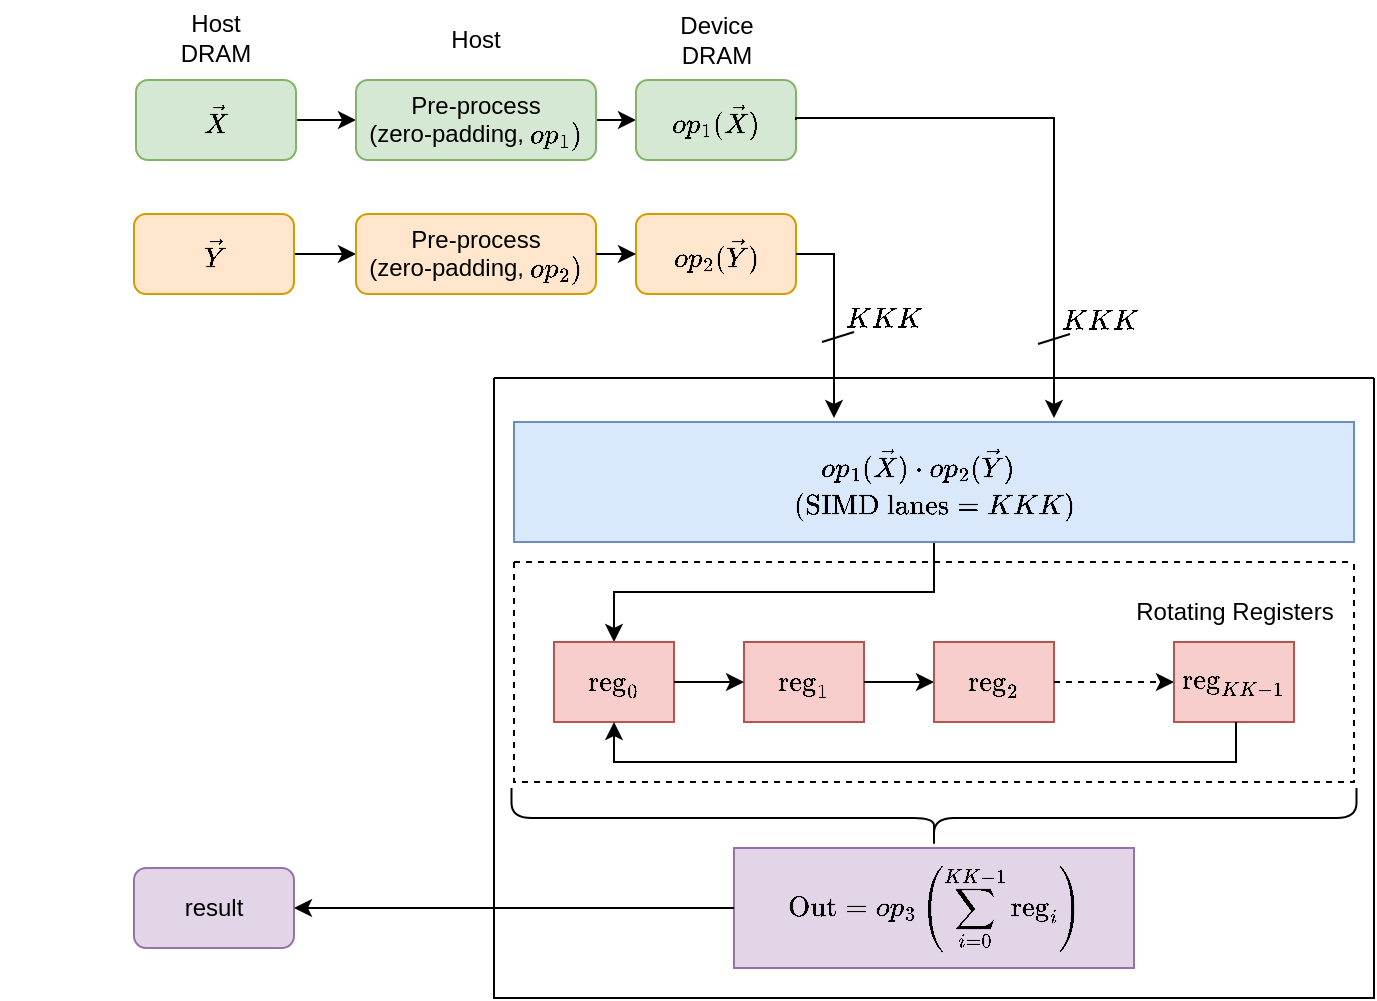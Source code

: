 <mxfile version="21.6.8" type="device" pages="2">
  <diagram name="第 1 页" id="Y-y1O7PK19iAqBLVmCbd">
    <mxGraphModel dx="1102" dy="572" grid="1" gridSize="10" guides="1" tooltips="1" connect="1" arrows="1" fold="1" page="1" pageScale="1" pageWidth="850" pageHeight="1100" math="1" shadow="0">
      <root>
        <mxCell id="0" />
        <mxCell id="1" parent="0" />
        <mxCell id="YUR2c56ROJvPCbXdNVIW-67" value="Host" style="text;html=1;strokeColor=none;fillColor=none;align=center;verticalAlign=middle;whiteSpace=wrap;rounded=0;" parent="1" vertex="1">
          <mxGeometry x="271" y="786" width="60" height="30" as="geometry" />
        </mxCell>
        <mxCell id="YUR2c56ROJvPCbXdNVIW-70" value="result" style="rounded=1;whiteSpace=wrap;html=1;fillColor=#e1d5e7;strokeColor=#9673a6;" parent="1" vertex="1">
          <mxGeometry x="130" y="1215" width="80" height="40" as="geometry" />
        </mxCell>
        <mxCell id="YUR2c56ROJvPCbXdNVIW-71" value="" style="swimlane;startSize=0;" parent="1" vertex="1">
          <mxGeometry x="310" y="970" width="440" height="310" as="geometry" />
        </mxCell>
        <mxCell id="YUR2c56ROJvPCbXdNVIW-73" style="edgeStyle=orthogonalEdgeStyle;rounded=0;orthogonalLoop=1;jettySize=auto;html=1;exitX=0.5;exitY=1;exitDx=0;exitDy=0;entryX=0.5;entryY=0;entryDx=0;entryDy=0;" parent="YUR2c56ROJvPCbXdNVIW-71" source="YUR2c56ROJvPCbXdNVIW-74" target="YUR2c56ROJvPCbXdNVIW-79" edge="1">
          <mxGeometry relative="1" as="geometry" />
        </mxCell>
        <mxCell id="YUR2c56ROJvPCbXdNVIW-74" value="$$\begin{aligned}&amp;amp;op_1(\vec{X}) \cdot op_2(\vec{Y})\\\text{(S}&amp;amp;\text{IMD}\text{ lanes}=KKK)\end{aligned}$$" style="rounded=0;whiteSpace=wrap;html=1;fillColor=#dae8fc;strokeColor=#6c8ebf;" parent="YUR2c56ROJvPCbXdNVIW-71" vertex="1">
          <mxGeometry x="10" y="22" width="420" height="60" as="geometry" />
        </mxCell>
        <mxCell id="YUR2c56ROJvPCbXdNVIW-75" value="$$\text{Out}=op_3\left(\sum_{i=0}^{KK-1}\text{reg}_i\right)$$" style="rounded=0;whiteSpace=wrap;html=1;fillColor=#e1d5e7;strokeColor=#9673a6;" parent="YUR2c56ROJvPCbXdNVIW-71" vertex="1">
          <mxGeometry x="120" y="235" width="200" height="60" as="geometry" />
        </mxCell>
        <mxCell id="YUR2c56ROJvPCbXdNVIW-76" value="" style="shape=curlyBracket;whiteSpace=wrap;html=1;rounded=1;flipH=1;labelPosition=right;verticalLabelPosition=middle;align=left;verticalAlign=middle;rotation=90;" parent="YUR2c56ROJvPCbXdNVIW-71" vertex="1">
          <mxGeometry x="205" y="8.75" width="30" height="422.5" as="geometry" />
        </mxCell>
        <mxCell id="YUR2c56ROJvPCbXdNVIW-77" value="" style="swimlane;startSize=0;dashed=1;" parent="YUR2c56ROJvPCbXdNVIW-71" vertex="1">
          <mxGeometry x="10" y="92" width="420" height="110" as="geometry" />
        </mxCell>
        <mxCell id="YUR2c56ROJvPCbXdNVIW-78" value="Rotating Registers" style="text;html=1;align=center;verticalAlign=middle;resizable=0;points=[];autosize=1;strokeColor=none;fillColor=none;" parent="YUR2c56ROJvPCbXdNVIW-77" vertex="1">
          <mxGeometry x="300" y="10" width="120" height="30" as="geometry" />
        </mxCell>
        <mxCell id="YUR2c56ROJvPCbXdNVIW-79" value="$$\text{reg}_0$$" style="rounded=0;whiteSpace=wrap;html=1;fillColor=#f8cecc;strokeColor=#b85450;" parent="YUR2c56ROJvPCbXdNVIW-77" vertex="1">
          <mxGeometry x="20" y="40" width="60" height="40" as="geometry" />
        </mxCell>
        <mxCell id="YUR2c56ROJvPCbXdNVIW-80" value="$$\text{reg}_1$$" style="rounded=0;whiteSpace=wrap;html=1;fillColor=#f8cecc;strokeColor=#b85450;" parent="YUR2c56ROJvPCbXdNVIW-77" vertex="1">
          <mxGeometry x="115" y="40" width="60" height="40" as="geometry" />
        </mxCell>
        <mxCell id="YUR2c56ROJvPCbXdNVIW-81" value="$$\text{reg}_{2}$$" style="rounded=0;whiteSpace=wrap;html=1;fillColor=#f8cecc;strokeColor=#b85450;" parent="YUR2c56ROJvPCbXdNVIW-77" vertex="1">
          <mxGeometry x="210" y="40" width="60" height="40" as="geometry" />
        </mxCell>
        <mxCell id="YUR2c56ROJvPCbXdNVIW-82" style="edgeStyle=orthogonalEdgeStyle;rounded=0;orthogonalLoop=1;jettySize=auto;html=1;exitX=1;exitY=0.5;exitDx=0;exitDy=0;entryX=0;entryY=0.5;entryDx=0;entryDy=0;" parent="YUR2c56ROJvPCbXdNVIW-77" source="YUR2c56ROJvPCbXdNVIW-79" target="YUR2c56ROJvPCbXdNVIW-80" edge="1">
          <mxGeometry relative="1" as="geometry" />
        </mxCell>
        <mxCell id="YUR2c56ROJvPCbXdNVIW-83" value="$$\text{reg}_{KK-1}$$" style="rounded=0;whiteSpace=wrap;html=1;fillColor=#f8cecc;strokeColor=#b85450;" parent="YUR2c56ROJvPCbXdNVIW-77" vertex="1">
          <mxGeometry x="330" y="40" width="60" height="40" as="geometry" />
        </mxCell>
        <mxCell id="YUR2c56ROJvPCbXdNVIW-84" style="edgeStyle=orthogonalEdgeStyle;rounded=0;orthogonalLoop=1;jettySize=auto;html=1;entryX=0;entryY=0.5;entryDx=0;entryDy=0;exitX=1;exitY=0.5;exitDx=0;exitDy=0;" parent="YUR2c56ROJvPCbXdNVIW-77" source="YUR2c56ROJvPCbXdNVIW-80" target="YUR2c56ROJvPCbXdNVIW-81" edge="1">
          <mxGeometry relative="1" as="geometry">
            <mxPoint x="180" y="60" as="sourcePoint" />
            <mxPoint x="195" y="70" as="targetPoint" />
          </mxGeometry>
        </mxCell>
        <mxCell id="6oll-rUBTgK7FMq4B5G5-12" value="" style="endArrow=classic;html=1;rounded=0;dashed=1;exitX=1;exitY=0.5;exitDx=0;exitDy=0;" parent="YUR2c56ROJvPCbXdNVIW-77" source="YUR2c56ROJvPCbXdNVIW-81" target="YUR2c56ROJvPCbXdNVIW-83" edge="1">
          <mxGeometry width="50" height="50" relative="1" as="geometry">
            <mxPoint x="470" y="-80" as="sourcePoint" />
            <mxPoint x="530" y="-80" as="targetPoint" />
          </mxGeometry>
        </mxCell>
        <mxCell id="YUR2c56ROJvPCbXdNVIW-100" style="edgeStyle=orthogonalEdgeStyle;rounded=0;orthogonalLoop=1;jettySize=auto;html=1;entryX=0.5;entryY=1;entryDx=0;entryDy=0;" parent="YUR2c56ROJvPCbXdNVIW-77" source="YUR2c56ROJvPCbXdNVIW-83" target="YUR2c56ROJvPCbXdNVIW-79" edge="1">
          <mxGeometry relative="1" as="geometry">
            <mxPoint x="380" y="-30" as="sourcePoint" />
            <mxPoint x="40" y="-30" as="targetPoint" />
            <Array as="points">
              <mxPoint x="361" y="100" />
              <mxPoint x="50" y="100" />
            </Array>
          </mxGeometry>
        </mxCell>
        <mxCell id="YUR2c56ROJvPCbXdNVIW-85" value="" style="edgeStyle=orthogonalEdgeStyle;rounded=0;orthogonalLoop=1;jettySize=auto;html=1;exitX=0;exitY=0.5;exitDx=0;exitDy=0;entryX=1;entryY=0.5;entryDx=0;entryDy=0;" parent="1" source="YUR2c56ROJvPCbXdNVIW-75" target="YUR2c56ROJvPCbXdNVIW-70" edge="1">
          <mxGeometry relative="1" as="geometry">
            <mxPoint x="370" y="1223" as="sourcePoint" />
            <mxPoint x="240" y="1223" as="targetPoint" />
          </mxGeometry>
        </mxCell>
        <mxCell id="YUR2c56ROJvPCbXdNVIW-86" value="Host&lt;br&gt;DRAM" style="text;html=1;strokeColor=none;fillColor=none;align=center;verticalAlign=middle;whiteSpace=wrap;rounded=0;" parent="1" vertex="1">
          <mxGeometry x="141" y="785" width="60" height="30" as="geometry" />
        </mxCell>
        <mxCell id="YUR2c56ROJvPCbXdNVIW-87" style="edgeStyle=orthogonalEdgeStyle;rounded=0;orthogonalLoop=1;jettySize=auto;html=1;exitX=1;exitY=0.5;exitDx=0;exitDy=0;entryX=0;entryY=0.5;entryDx=0;entryDy=0;" parent="1" source="YUR2c56ROJvPCbXdNVIW-95" target="YUR2c56ROJvPCbXdNVIW-97" edge="1">
          <mxGeometry relative="1" as="geometry">
            <mxPoint x="171" y="896" as="sourcePoint" />
            <mxPoint x="271" y="756" as="targetPoint" />
          </mxGeometry>
        </mxCell>
        <mxCell id="YUR2c56ROJvPCbXdNVIW-88" style="edgeStyle=orthogonalEdgeStyle;rounded=0;orthogonalLoop=1;jettySize=auto;html=1;exitX=1;exitY=0.5;exitDx=0;exitDy=0;entryX=0;entryY=0.5;entryDx=0;entryDy=0;" parent="1" source="YUR2c56ROJvPCbXdNVIW-89" target="YUR2c56ROJvPCbXdNVIW-96" edge="1">
          <mxGeometry relative="1" as="geometry">
            <mxPoint x="271" y="761" as="targetPoint" />
          </mxGeometry>
        </mxCell>
        <mxCell id="YUR2c56ROJvPCbXdNVIW-89" value="$$\begin{aligned}\vec{X}\end{aligned}$$" style="rounded=1;whiteSpace=wrap;html=1;fillColor=#d5e8d4;strokeColor=#82b366;" parent="1" vertex="1">
          <mxGeometry x="131" y="821" width="80" height="40" as="geometry" />
        </mxCell>
        <mxCell id="YUR2c56ROJvPCbXdNVIW-90" style="edgeStyle=orthogonalEdgeStyle;rounded=0;orthogonalLoop=1;jettySize=auto;html=1;exitX=1;exitY=0.5;exitDx=0;exitDy=0;entryX=0.5;entryY=0;entryDx=0;entryDy=0;" parent="1" source="YUR2c56ROJvPCbXdNVIW-96" target="YUR2c56ROJvPCbXdNVIW-91" edge="1">
          <mxGeometry relative="1" as="geometry">
            <mxPoint x="351" y="761" as="sourcePoint" />
          </mxGeometry>
        </mxCell>
        <mxCell id="YUR2c56ROJvPCbXdNVIW-91" value="$$\begin{aligned}op_1(\vec{X})\end{aligned}$$" style="rounded=1;whiteSpace=wrap;html=1;direction=north;fillColor=#d5e8d4;strokeColor=#82b366;" parent="1" vertex="1">
          <mxGeometry x="381" y="821" width="80" height="40" as="geometry" />
        </mxCell>
        <mxCell id="YUR2c56ROJvPCbXdNVIW-92" value="Device&lt;br&gt;DRAM" style="text;html=1;align=center;verticalAlign=middle;resizable=0;points=[];autosize=1;strokeColor=none;fillColor=none;" parent="1" vertex="1">
          <mxGeometry x="391" y="781" width="60" height="40" as="geometry" />
        </mxCell>
        <mxCell id="YUR2c56ROJvPCbXdNVIW-93" value="" style="edgeStyle=orthogonalEdgeStyle;rounded=0;orthogonalLoop=1;jettySize=auto;html=1;exitX=0.5;exitY=1;exitDx=0;exitDy=0;" parent="1" source="YUR2c56ROJvPCbXdNVIW-91" edge="1">
          <mxGeometry relative="1" as="geometry">
            <mxPoint x="451" y="872" as="sourcePoint" />
            <mxPoint x="590" y="990" as="targetPoint" />
            <Array as="points">
              <mxPoint x="461" y="840" />
              <mxPoint x="590" y="840" />
            </Array>
          </mxGeometry>
        </mxCell>
        <mxCell id="YUR2c56ROJvPCbXdNVIW-95" value="$$\begin{aligned}\vec{Y}\end{aligned}$$" style="rounded=1;whiteSpace=wrap;html=1;fillColor=#ffe6cc;strokeColor=#d79b00;" parent="1" vertex="1">
          <mxGeometry x="130" y="888" width="80" height="40" as="geometry" />
        </mxCell>
        <mxCell id="YUR2c56ROJvPCbXdNVIW-96" value="Pre-process&lt;br style=&quot;border-color: var(--border-color);&quot;&gt;(zero-padding, `op_1)`" style="rounded=1;whiteSpace=wrap;html=1;fillColor=#d5e8d4;strokeColor=#82b366;" parent="1" vertex="1">
          <mxGeometry x="241" y="821" width="120" height="40" as="geometry" />
        </mxCell>
        <mxCell id="YUR2c56ROJvPCbXdNVIW-97" value="Pre-process&lt;br style=&quot;border-color: var(--border-color);&quot;&gt;(zero-padding, `op_2)`" style="rounded=1;whiteSpace=wrap;html=1;fillColor=#ffe6cc;strokeColor=#d79b00;" parent="1" vertex="1">
          <mxGeometry x="241" y="888" width="120" height="40" as="geometry" />
        </mxCell>
        <mxCell id="YUR2c56ROJvPCbXdNVIW-98" value="$$\begin{aligned}op_2(\vec{Y})\end{aligned}$$" style="rounded=1;whiteSpace=wrap;html=1;direction=north;fillColor=#ffe6cc;strokeColor=#d79b00;" parent="1" vertex="1">
          <mxGeometry x="381" y="888" width="80" height="40" as="geometry" />
        </mxCell>
        <mxCell id="YUR2c56ROJvPCbXdNVIW-99" style="edgeStyle=orthogonalEdgeStyle;rounded=0;orthogonalLoop=1;jettySize=auto;html=1;exitX=1;exitY=0.5;exitDx=0;exitDy=0;" parent="1" source="YUR2c56ROJvPCbXdNVIW-97" edge="1">
          <mxGeometry relative="1" as="geometry">
            <mxPoint x="371" y="846" as="sourcePoint" />
            <mxPoint x="381" y="908" as="targetPoint" />
          </mxGeometry>
        </mxCell>
        <mxCell id="YUR2c56ROJvPCbXdNVIW-102" value="" style="edgeStyle=orthogonalEdgeStyle;rounded=0;orthogonalLoop=1;jettySize=auto;html=1;exitX=0.5;exitY=1;exitDx=0;exitDy=0;" parent="1" source="YUR2c56ROJvPCbXdNVIW-98" edge="1">
          <mxGeometry relative="1" as="geometry">
            <mxPoint x="471" y="842" as="sourcePoint" />
            <mxPoint x="480" y="990" as="targetPoint" />
            <Array as="points">
              <mxPoint x="480" y="908" />
            </Array>
          </mxGeometry>
        </mxCell>
        <mxCell id="YUR2c56ROJvPCbXdNVIW-103" value="" style="endArrow=none;html=1;rounded=0;" parent="1" edge="1">
          <mxGeometry width="50" height="50" relative="1" as="geometry">
            <mxPoint x="474" y="952" as="sourcePoint" />
            <mxPoint x="490" y="947" as="targetPoint" />
          </mxGeometry>
        </mxCell>
        <mxCell id="YUR2c56ROJvPCbXdNVIW-105" value="$$KKK$$" style="text;html=1;align=center;verticalAlign=middle;resizable=0;points=[];autosize=1;strokeColor=none;fillColor=none;" parent="1" vertex="1">
          <mxGeometry x="470" y="925" width="70" height="30" as="geometry" />
        </mxCell>
        <mxCell id="YUR2c56ROJvPCbXdNVIW-106" value="" style="endArrow=none;html=1;rounded=0;" parent="1" edge="1">
          <mxGeometry width="50" height="50" relative="1" as="geometry">
            <mxPoint x="582" y="953" as="sourcePoint" />
            <mxPoint x="598" y="948" as="targetPoint" />
          </mxGeometry>
        </mxCell>
        <mxCell id="YUR2c56ROJvPCbXdNVIW-107" value="$$KKK$$" style="text;html=1;align=center;verticalAlign=middle;resizable=0;points=[];autosize=1;strokeColor=none;fillColor=none;" parent="1" vertex="1">
          <mxGeometry x="578" y="926" width="70" height="30" as="geometry" />
        </mxCell>
      </root>
    </mxGraphModel>
  </diagram>
  <diagram name="第 2 页" id="qGJ9THhh4xTMmAi6SvIl">
    <mxGraphModel dx="1102" dy="572" grid="1" gridSize="10" guides="1" tooltips="1" connect="1" arrows="1" fold="1" page="1" pageScale="1" pageWidth="850" pageHeight="1100" math="1" shadow="0">
      <root>
        <mxCell id="0sKF5ONTBYsf5MtVIP5t-0" />
        <mxCell id="0sKF5ONTBYsf5MtVIP5t-1" parent="0sKF5ONTBYsf5MtVIP5t-0" />
        <mxCell id="0sKF5ONTBYsf5MtVIP5t-23" value="$$\begin{aligned}\vec{X}\end{aligned}$$" style="rounded=1;whiteSpace=wrap;html=1;fillColor=none;strokeColor=none;" parent="0sKF5ONTBYsf5MtVIP5t-1" vertex="1">
          <mxGeometry x="121" y="788" width="27" height="40" as="geometry" />
        </mxCell>
        <mxCell id="0sKF5ONTBYsf5MtVIP5t-37" value="zero padding" style="text;html=1;align=center;verticalAlign=middle;resizable=0;points=[];autosize=1;strokeColor=none;fillColor=none;" parent="0sKF5ONTBYsf5MtVIP5t-1" vertex="1">
          <mxGeometry x="516" y="839" width="90" height="30" as="geometry" />
        </mxCell>
        <mxCell id="0sKF5ONTBYsf5MtVIP5t-11" value="$$X_{0,...,KK-1}$$" style="rounded=0;whiteSpace=wrap;html=1;fillColor=#d5e8d4;strokeColor=#82b366;" parent="0sKF5ONTBYsf5MtVIP5t-1" vertex="1">
          <mxGeometry x="147" y="790" width="126" height="40" as="geometry" />
        </mxCell>
        <mxCell id="0sKF5ONTBYsf5MtVIP5t-12" value="$$X_{KK,...,2KK-1}$$" style="rounded=0;whiteSpace=wrap;html=1;fillColor=#d5e8d4;strokeColor=#82b366;" parent="0sKF5ONTBYsf5MtVIP5t-1" vertex="1">
          <mxGeometry x="271" y="790" width="129" height="40" as="geometry" />
        </mxCell>
        <mxCell id="0sKF5ONTBYsf5MtVIP5t-13" value="..." style="rounded=0;whiteSpace=wrap;html=1;fillColor=#d5e8d4;strokeColor=#82b366;" parent="0sKF5ONTBYsf5MtVIP5t-1" vertex="1">
          <mxGeometry x="400" y="790" width="117" height="40" as="geometry" />
        </mxCell>
        <mxCell id="0sKF5ONTBYsf5MtVIP5t-15" value="$$X_{(K-1)*KK,...,N-1}&amp;nbsp; &amp;nbsp; $$" style="rounded=0;whiteSpace=wrap;html=1;fillColor=#d5e8d4;strokeColor=#82b366;" parent="0sKF5ONTBYsf5MtVIP5t-1" vertex="1">
          <mxGeometry x="510" y="790" width="100" height="40" as="geometry" />
        </mxCell>
        <mxCell id="wM5ox2Mv7s2C_TCyY_XD-2" value="&amp;nbsp;0 ... 0" style="rounded=0;whiteSpace=wrap;html=1;fillColor=#f8cecc;strokeColor=#b85450;align=left;" parent="0sKF5ONTBYsf5MtVIP5t-1" vertex="1">
          <mxGeometry x="610" y="790" width="36" height="40" as="geometry" />
        </mxCell>
        <mxCell id="0sKF5ONTBYsf5MtVIP5t-8" value="" style="shape=curlyBracket;whiteSpace=wrap;html=1;rounded=1;flipH=1;labelPosition=right;verticalLabelPosition=middle;align=left;verticalAlign=middle;rotation=90;size=0.5;direction=west;" parent="0sKF5ONTBYsf5MtVIP5t-1" vertex="1">
          <mxGeometry x="193.95" y="710.57" width="30" height="123.38" as="geometry" />
        </mxCell>
        <mxCell id="wM5ox2Mv7s2C_TCyY_XD-7" value="$$KK$$" style="text;html=1;align=center;verticalAlign=middle;resizable=0;points=[];autosize=1;strokeColor=none;fillColor=none;" parent="0sKF5ONTBYsf5MtVIP5t-1" vertex="1">
          <mxGeometry x="175.95" y="737" width="70" height="30" as="geometry" />
        </mxCell>
        <mxCell id="wM5ox2Mv7s2C_TCyY_XD-9" value="$$KK$$" style="text;html=1;align=center;verticalAlign=middle;resizable=0;points=[];autosize=1;strokeColor=none;fillColor=none;" parent="0sKF5ONTBYsf5MtVIP5t-1" vertex="1">
          <mxGeometry x="299.95" y="736" width="70" height="30" as="geometry" />
        </mxCell>
        <mxCell id="wM5ox2Mv7s2C_TCyY_XD-10" value="" style="shape=curlyBracket;whiteSpace=wrap;html=1;rounded=1;flipH=1;labelPosition=right;verticalLabelPosition=middle;align=left;verticalAlign=middle;rotation=90;size=0.5;direction=west;" parent="0sKF5ONTBYsf5MtVIP5t-1" vertex="1">
          <mxGeometry x="562.87" y="703.74" width="30" height="135.14" as="geometry" />
        </mxCell>
        <mxCell id="wM5ox2Mv7s2C_TCyY_XD-11" value="$$KK$$" style="text;html=1;align=center;verticalAlign=middle;resizable=0;points=[];autosize=1;strokeColor=none;fillColor=none;" parent="0sKF5ONTBYsf5MtVIP5t-1" vertex="1">
          <mxGeometry x="539" y="737.05" width="70" height="30" as="geometry" />
        </mxCell>
        <mxCell id="wM5ox2Mv7s2C_TCyY_XD-12" value="" style="endArrow=classic;html=1;rounded=0;entryX=0.5;entryY=1;entryDx=0;entryDy=0;" parent="0sKF5ONTBYsf5MtVIP5t-1" edge="1">
          <mxGeometry width="50" height="50" relative="1" as="geometry">
            <mxPoint x="599" y="852" as="sourcePoint" />
            <mxPoint x="628" y="832" as="targetPoint" />
          </mxGeometry>
        </mxCell>
        <mxCell id="CLC1bZw4eFGxV0aBcYeJ-0" value="" style="shape=curlyBracket;whiteSpace=wrap;html=1;rounded=1;flipH=1;labelPosition=right;verticalLabelPosition=middle;align=left;verticalAlign=middle;rotation=90;size=0.5;direction=west;" parent="0sKF5ONTBYsf5MtVIP5t-1" vertex="1">
          <mxGeometry x="321.13" y="707.47" width="30" height="127.67" as="geometry" />
        </mxCell>
      </root>
    </mxGraphModel>
  </diagram>
</mxfile>
